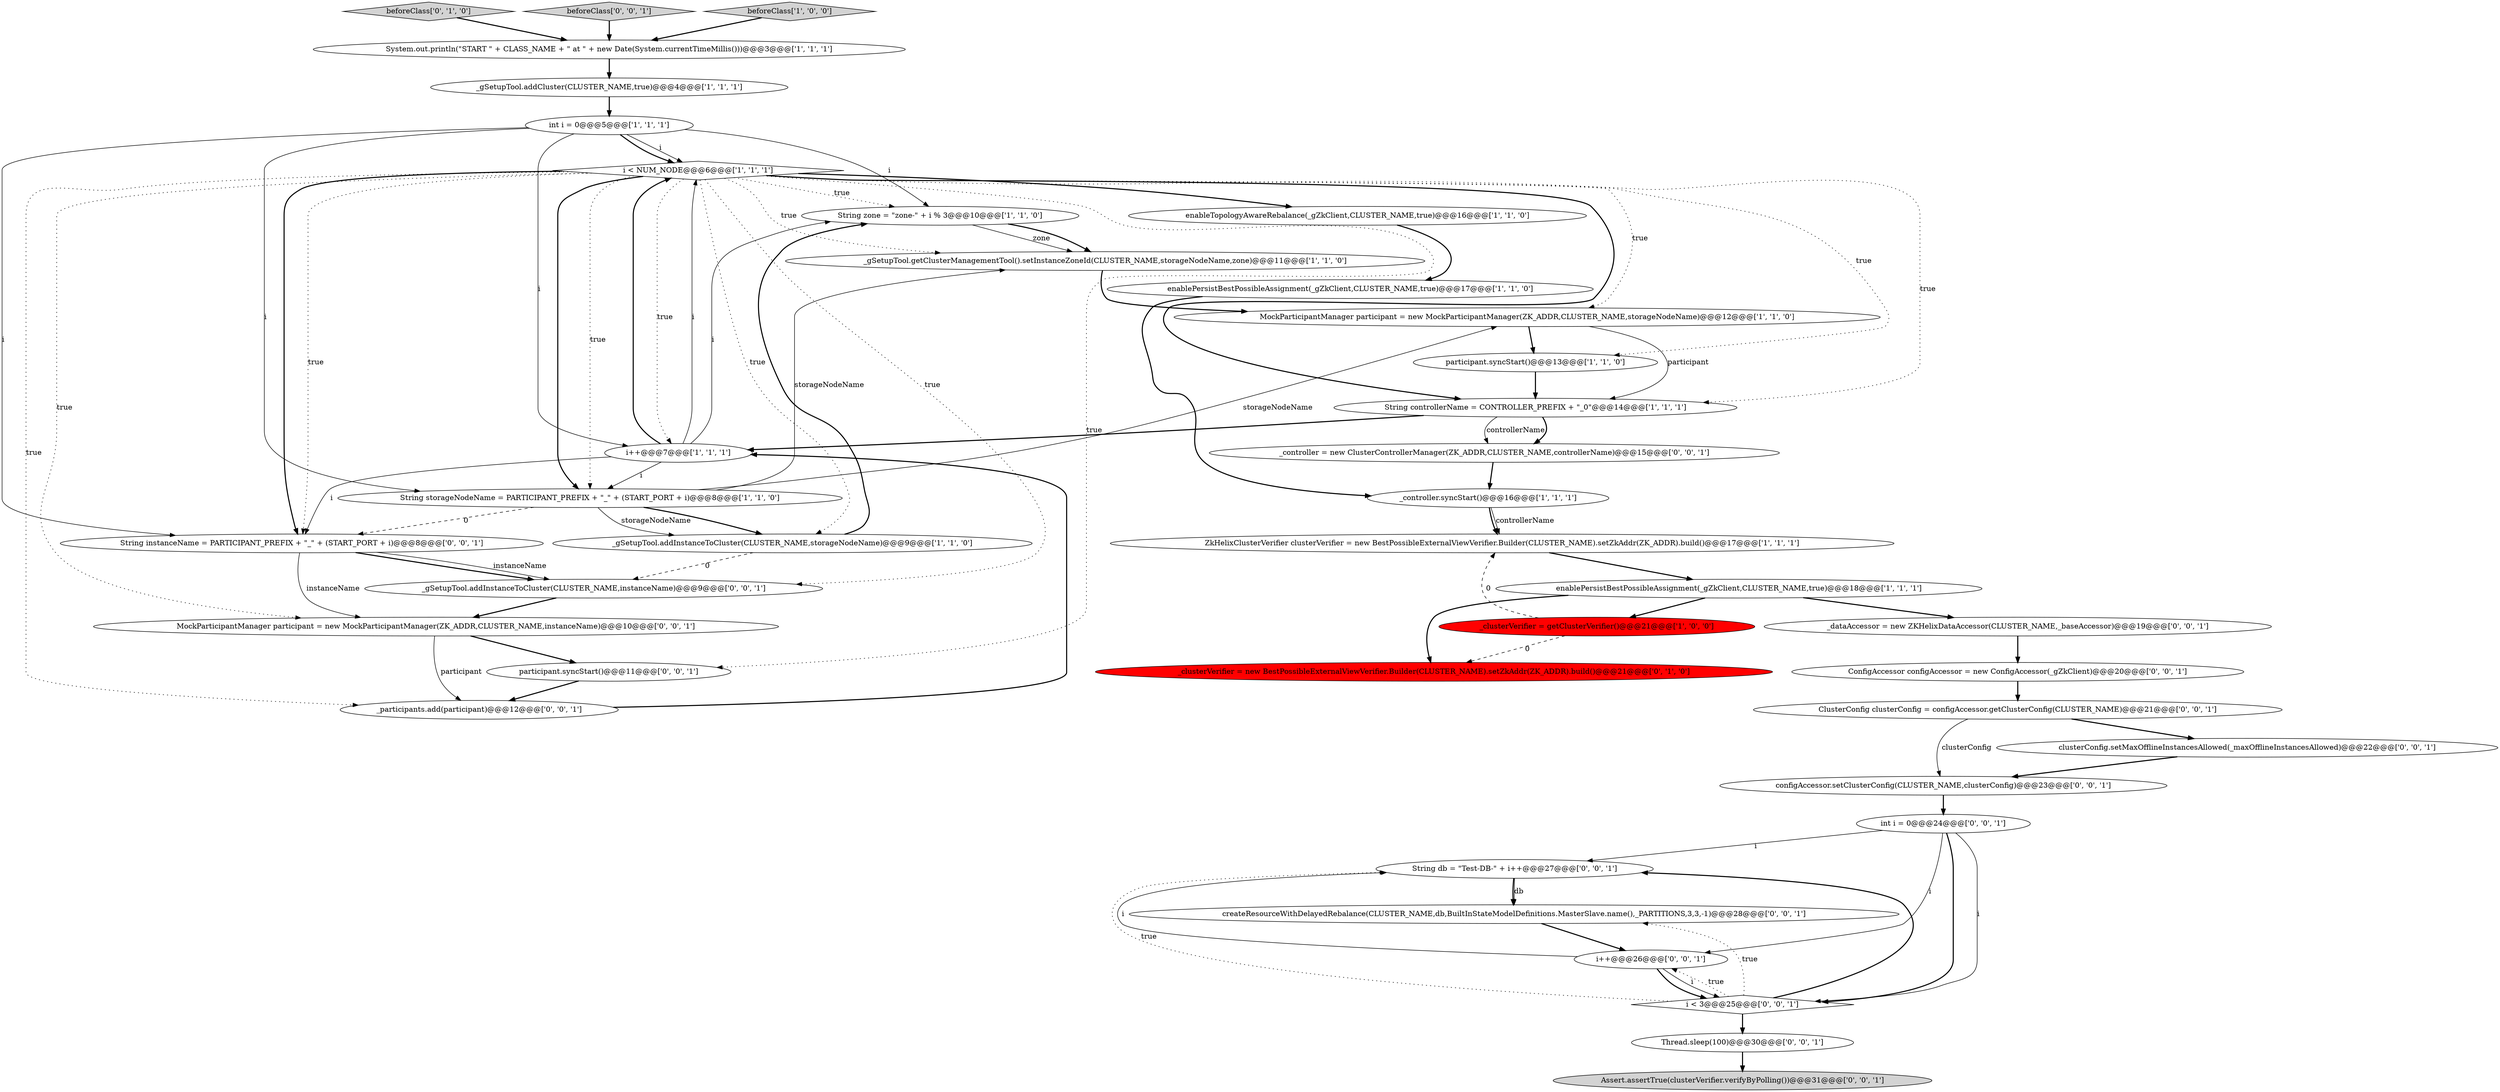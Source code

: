digraph {
9 [style = filled, label = "i < NUM_NODE@@@6@@@['1', '1', '1']", fillcolor = white, shape = diamond image = "AAA0AAABBB1BBB"];
13 [style = filled, label = "String zone = \"zone-\" + i % 3@@@10@@@['1', '1', '0']", fillcolor = white, shape = ellipse image = "AAA0AAABBB1BBB"];
4 [style = filled, label = "_clusterVerifier = getClusterVerifier()@@@21@@@['1', '0', '0']", fillcolor = red, shape = ellipse image = "AAA1AAABBB1BBB"];
7 [style = filled, label = "participant.syncStart()@@@13@@@['1', '1', '0']", fillcolor = white, shape = ellipse image = "AAA0AAABBB1BBB"];
16 [style = filled, label = "MockParticipantManager participant = new MockParticipantManager(ZK_ADDR,CLUSTER_NAME,storageNodeName)@@@12@@@['1', '1', '0']", fillcolor = white, shape = ellipse image = "AAA0AAABBB1BBB"];
17 [style = filled, label = "enableTopologyAwareRebalance(_gZkClient,CLUSTER_NAME,true)@@@16@@@['1', '1', '0']", fillcolor = white, shape = ellipse image = "AAA0AAABBB1BBB"];
30 [style = filled, label = "String db = \"Test-DB-\" + i++@@@27@@@['0', '0', '1']", fillcolor = white, shape = ellipse image = "AAA0AAABBB3BBB"];
10 [style = filled, label = "i++@@@7@@@['1', '1', '1']", fillcolor = white, shape = ellipse image = "AAA0AAABBB1BBB"];
36 [style = filled, label = "Thread.sleep(100)@@@30@@@['0', '0', '1']", fillcolor = white, shape = ellipse image = "AAA0AAABBB3BBB"];
3 [style = filled, label = "_gSetupTool.addInstanceToCluster(CLUSTER_NAME,storageNodeName)@@@9@@@['1', '1', '0']", fillcolor = white, shape = ellipse image = "AAA0AAABBB1BBB"];
8 [style = filled, label = "ZkHelixClusterVerifier clusterVerifier = new BestPossibleExternalViewVerifier.Builder(CLUSTER_NAME).setZkAddr(ZK_ADDR).build()@@@17@@@['1', '1', '1']", fillcolor = white, shape = ellipse image = "AAA0AAABBB1BBB"];
34 [style = filled, label = "MockParticipantManager participant = new MockParticipantManager(ZK_ADDR,CLUSTER_NAME,instanceName)@@@10@@@['0', '0', '1']", fillcolor = white, shape = ellipse image = "AAA0AAABBB3BBB"];
31 [style = filled, label = "ConfigAccessor configAccessor = new ConfigAccessor(_gZkClient)@@@20@@@['0', '0', '1']", fillcolor = white, shape = ellipse image = "AAA0AAABBB3BBB"];
26 [style = filled, label = "createResourceWithDelayedRebalance(CLUSTER_NAME,db,BuiltInStateModelDefinitions.MasterSlave.name(),_PARTITIONS,3,3,-1)@@@28@@@['0', '0', '1']", fillcolor = white, shape = ellipse image = "AAA0AAABBB3BBB"];
28 [style = filled, label = "_participants.add(participant)@@@12@@@['0', '0', '1']", fillcolor = white, shape = ellipse image = "AAA0AAABBB3BBB"];
24 [style = filled, label = "ClusterConfig clusterConfig = configAccessor.getClusterConfig(CLUSTER_NAME)@@@21@@@['0', '0', '1']", fillcolor = white, shape = ellipse image = "AAA0AAABBB3BBB"];
25 [style = filled, label = "participant.syncStart()@@@11@@@['0', '0', '1']", fillcolor = white, shape = ellipse image = "AAA0AAABBB3BBB"];
38 [style = filled, label = "String instanceName = PARTICIPANT_PREFIX + \"_\" + (START_PORT + i)@@@8@@@['0', '0', '1']", fillcolor = white, shape = ellipse image = "AAA0AAABBB3BBB"];
1 [style = filled, label = "_gSetupTool.addCluster(CLUSTER_NAME,true)@@@4@@@['1', '1', '1']", fillcolor = white, shape = ellipse image = "AAA0AAABBB1BBB"];
19 [style = filled, label = "_clusterVerifier = new BestPossibleExternalViewVerifier.Builder(CLUSTER_NAME).setZkAddr(ZK_ADDR).build()@@@21@@@['0', '1', '0']", fillcolor = red, shape = ellipse image = "AAA1AAABBB2BBB"];
33 [style = filled, label = "i < 3@@@25@@@['0', '0', '1']", fillcolor = white, shape = diamond image = "AAA0AAABBB3BBB"];
21 [style = filled, label = "configAccessor.setClusterConfig(CLUSTER_NAME,clusterConfig)@@@23@@@['0', '0', '1']", fillcolor = white, shape = ellipse image = "AAA0AAABBB3BBB"];
2 [style = filled, label = "enablePersistBestPossibleAssignment(_gZkClient,CLUSTER_NAME,true)@@@18@@@['1', '1', '1']", fillcolor = white, shape = ellipse image = "AAA0AAABBB1BBB"];
23 [style = filled, label = "_gSetupTool.addInstanceToCluster(CLUSTER_NAME,instanceName)@@@9@@@['0', '0', '1']", fillcolor = white, shape = ellipse image = "AAA0AAABBB3BBB"];
12 [style = filled, label = "String controllerName = CONTROLLER_PREFIX + \"_0\"@@@14@@@['1', '1', '1']", fillcolor = white, shape = ellipse image = "AAA0AAABBB1BBB"];
39 [style = filled, label = "i++@@@26@@@['0', '0', '1']", fillcolor = white, shape = ellipse image = "AAA0AAABBB3BBB"];
20 [style = filled, label = "beforeClass['0', '1', '0']", fillcolor = lightgray, shape = diamond image = "AAA0AAABBB2BBB"];
29 [style = filled, label = "clusterConfig.setMaxOfflineInstancesAllowed(_maxOfflineInstancesAllowed)@@@22@@@['0', '0', '1']", fillcolor = white, shape = ellipse image = "AAA0AAABBB3BBB"];
18 [style = filled, label = "_gSetupTool.getClusterManagementTool().setInstanceZoneId(CLUSTER_NAME,storageNodeName,zone)@@@11@@@['1', '1', '0']", fillcolor = white, shape = ellipse image = "AAA0AAABBB1BBB"];
22 [style = filled, label = "int i = 0@@@24@@@['0', '0', '1']", fillcolor = white, shape = ellipse image = "AAA0AAABBB3BBB"];
37 [style = filled, label = "beforeClass['0', '0', '1']", fillcolor = lightgray, shape = diamond image = "AAA0AAABBB3BBB"];
15 [style = filled, label = "enablePersistBestPossibleAssignment(_gZkClient,CLUSTER_NAME,true)@@@17@@@['1', '1', '0']", fillcolor = white, shape = ellipse image = "AAA0AAABBB1BBB"];
27 [style = filled, label = "_dataAccessor = new ZKHelixDataAccessor(CLUSTER_NAME,_baseAccessor)@@@19@@@['0', '0', '1']", fillcolor = white, shape = ellipse image = "AAA0AAABBB3BBB"];
14 [style = filled, label = "System.out.println(\"START \" + CLASS_NAME + \" at \" + new Date(System.currentTimeMillis()))@@@3@@@['1', '1', '1']", fillcolor = white, shape = ellipse image = "AAA0AAABBB1BBB"];
0 [style = filled, label = "beforeClass['1', '0', '0']", fillcolor = lightgray, shape = diamond image = "AAA0AAABBB1BBB"];
35 [style = filled, label = "Assert.assertTrue(clusterVerifier.verifyByPolling())@@@31@@@['0', '0', '1']", fillcolor = lightgray, shape = ellipse image = "AAA0AAABBB3BBB"];
6 [style = filled, label = "int i = 0@@@5@@@['1', '1', '1']", fillcolor = white, shape = ellipse image = "AAA0AAABBB1BBB"];
32 [style = filled, label = "_controller = new ClusterControllerManager(ZK_ADDR,CLUSTER_NAME,controllerName)@@@15@@@['0', '0', '1']", fillcolor = white, shape = ellipse image = "AAA0AAABBB3BBB"];
5 [style = filled, label = "String storageNodeName = PARTICIPANT_PREFIX + \"_\" + (START_PORT + i)@@@8@@@['1', '1', '0']", fillcolor = white, shape = ellipse image = "AAA0AAABBB1BBB"];
11 [style = filled, label = "_controller.syncStart()@@@16@@@['1', '1', '1']", fillcolor = white, shape = ellipse image = "AAA0AAABBB1BBB"];
5->3 [style = bold, label=""];
5->16 [style = solid, label="storageNodeName"];
6->38 [style = solid, label="i"];
6->9 [style = solid, label="i"];
9->12 [style = dotted, label="true"];
13->18 [style = solid, label="zone"];
16->7 [style = bold, label=""];
6->13 [style = solid, label="i"];
33->26 [style = dotted, label="true"];
22->30 [style = solid, label="i"];
30->26 [style = solid, label="db"];
10->38 [style = solid, label="i"];
0->14 [style = bold, label=""];
12->10 [style = bold, label=""];
15->11 [style = bold, label=""];
6->10 [style = solid, label="i"];
9->5 [style = bold, label=""];
9->38 [style = bold, label=""];
32->11 [style = bold, label=""];
9->28 [style = dotted, label="true"];
22->33 [style = bold, label=""];
25->28 [style = bold, label=""];
6->5 [style = solid, label="i"];
30->26 [style = bold, label=""];
27->31 [style = bold, label=""];
9->17 [style = bold, label=""];
20->14 [style = bold, label=""];
2->4 [style = bold, label=""];
9->38 [style = dotted, label="true"];
21->22 [style = bold, label=""];
33->36 [style = bold, label=""];
9->13 [style = dotted, label="true"];
17->15 [style = bold, label=""];
33->30 [style = bold, label=""];
2->27 [style = bold, label=""];
11->8 [style = bold, label=""];
10->9 [style = solid, label="i"];
5->38 [style = dashed, label="0"];
36->35 [style = bold, label=""];
9->10 [style = dotted, label="true"];
9->3 [style = dotted, label="true"];
13->18 [style = bold, label=""];
33->39 [style = dotted, label="true"];
22->33 [style = solid, label="i"];
10->5 [style = solid, label="i"];
39->33 [style = solid, label="i"];
31->24 [style = bold, label=""];
12->32 [style = solid, label="controllerName"];
12->32 [style = bold, label=""];
34->28 [style = solid, label="participant"];
10->13 [style = solid, label="i"];
29->21 [style = bold, label=""];
39->33 [style = bold, label=""];
3->23 [style = dashed, label="0"];
11->8 [style = solid, label="controllerName"];
1->6 [style = bold, label=""];
8->2 [style = bold, label=""];
9->23 [style = dotted, label="true"];
16->12 [style = solid, label="participant"];
4->19 [style = dashed, label="0"];
10->9 [style = bold, label=""];
9->12 [style = bold, label=""];
9->16 [style = dotted, label="true"];
9->7 [style = dotted, label="true"];
38->34 [style = solid, label="instanceName"];
22->39 [style = solid, label="i"];
5->3 [style = solid, label="storageNodeName"];
9->5 [style = dotted, label="true"];
18->16 [style = bold, label=""];
5->18 [style = solid, label="storageNodeName"];
2->19 [style = bold, label=""];
34->25 [style = bold, label=""];
28->10 [style = bold, label=""];
7->12 [style = bold, label=""];
38->23 [style = bold, label=""];
24->29 [style = bold, label=""];
33->30 [style = dotted, label="true"];
26->39 [style = bold, label=""];
14->1 [style = bold, label=""];
39->30 [style = solid, label="i"];
9->25 [style = dotted, label="true"];
24->21 [style = solid, label="clusterConfig"];
37->14 [style = bold, label=""];
9->34 [style = dotted, label="true"];
4->8 [style = dashed, label="0"];
3->13 [style = bold, label=""];
23->34 [style = bold, label=""];
9->18 [style = dotted, label="true"];
6->9 [style = bold, label=""];
38->23 [style = solid, label="instanceName"];
}
